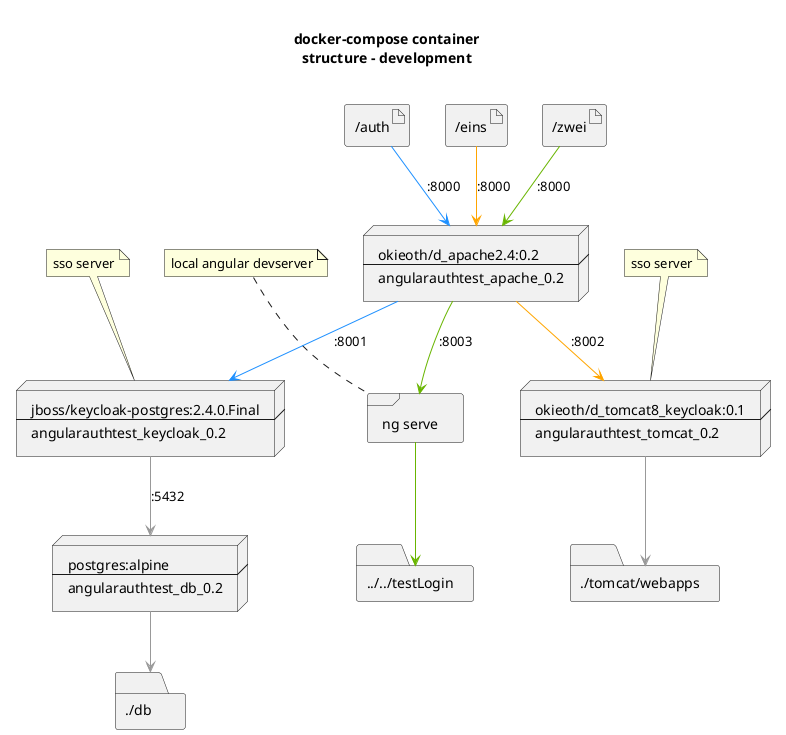@startuml
title \ndocker-compose container\nstructure - development\n

!define clAuth #DodgerBlue
!define clEins #Orange
!define clZwei #68B500
!define clBlack #999999

node apache [
okieoth/d_apache2.4:0.2
--
angularauthtest_apache_0.2
]


node keycloak [
jboss/keycloak-postgres:2.4.0.Final
--
angularauthtest_keycloak_0.2
]

note top of keycloak: sso server

node db [
postgres:alpine
--
angularauthtest_db_0.2
]

node tomcat [
okieoth/d_tomcat8_keycloak:0.1
--
angularauthtest_tomcat_0.2
]

note top of tomcat: sso server

frame ng_serve [
    ng serve
]

note top of ng_serve
 local angular devserver
end note

folder webapps as "./tomcat/webapps"
folder db_dir as "./db"
folder angular_dir as "../../testLogin"

artifact auth as "/auth"
artifact eins as "/eins"
artifact zwei as "/zwei"

auth -[clAuth]-> apache: :8000
apache -[clAuth]-> keycloak: :8001
eins -[clEins]-> apache: :8000
apache -[clEins]-> tomcat: :8002
zwei -[clZwei]-> apache: :8000
apache -[clZwei]-> ng_serve: :8003

keycloak -[clBlack]-> db: :5432

tomcat -[clBlack]down-> webapps
db -[clBlack]down-> db_dir
ng_serve -[clZwei]down-> angular_dir

@enduml